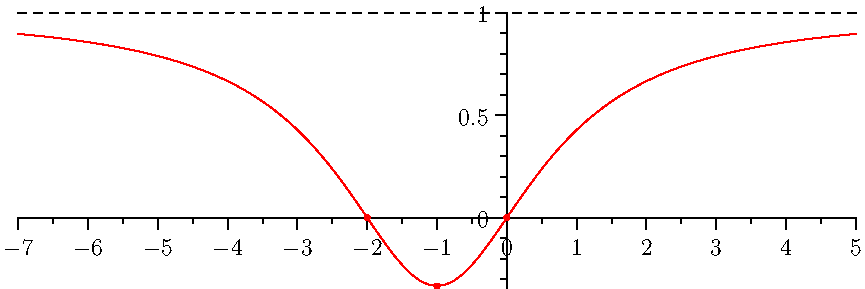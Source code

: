import graph;
size(72*6,72*2,IgnoreAspect);

real f(real x) { return (x^2+2x)/(x^2+2x+4); }
real ce = -1;
real le = ce-6;
real re = ce+6;
real as = 1;
real ip1 = -2;
real ext = -1;
real ip2 = 0;

draw(graph(f,le,re),red);
draw((le,as)--(re,as),dashed);

dot((ip1,f(ip1)),red);
//label("$x="+(string)ip1+"$",(ip1,f(ip1)),NE);
dot((ext,f(ext)),red);
//label("$x="+(string)ext+"$",(ext,f(ext)),S);
dot((ip2,f(ip2)),red);
//label("$x="+(string)ip2+"$",(ip2,f(ip2)),NW);

xaxis(RightTicks);
yaxis(LeftTicks);



